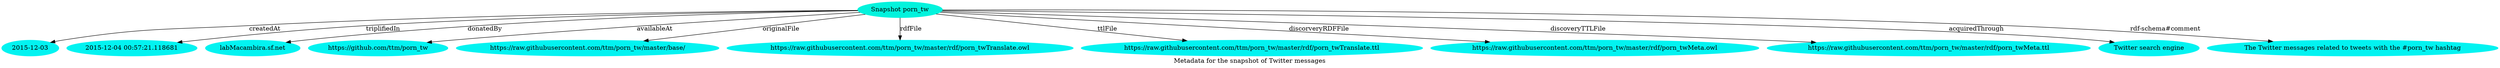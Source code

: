 digraph  {
	graph [label="Metadata for the snapshot of Twitter messages"];
	node [label="\N"];
	"Snapshot porn_tw"	 [color="#02F3DD",
		style=filled];
	4518809	 [color="#02F3F1",
		label="2015-12-03",
		style=filled];
	"Snapshot porn_tw" -> 4518809	 [label=createdAt];
	4518810	 [color="#02F3F1",
		label="2015-12-04 00:57:21.118681",
		style=filled];
	"Snapshot porn_tw" -> 4518810	 [label=triplifiedIn];
	4518811	 [color="#02F3F1",
		label="labMacambira.sf.net",
		style=filled];
	"Snapshot porn_tw" -> 4518811	 [label=donatedBy];
	4518812	 [color="#02F3F1",
		label="https://github.com/ttm/porn_tw",
		style=filled];
	"Snapshot porn_tw" -> 4518812	 [label=availableAt];
	4518813	 [color="#02F3F1",
		label="https://raw.githubusercontent.com/ttm/porn_tw/master/base/",
		style=filled];
	"Snapshot porn_tw" -> 4518813	 [label=originalFile];
	4518814	 [color="#02F3F1",
		label="https://raw.githubusercontent.com/ttm/porn_tw/master/rdf/porn_twTranslate.owl",
		style=filled];
	"Snapshot porn_tw" -> 4518814	 [label=rdfFile];
	4518815	 [color="#02F3F1",
		label="https://raw.githubusercontent.com/ttm/porn_tw/master/rdf/porn_twTranslate.ttl",
		style=filled];
	"Snapshot porn_tw" -> 4518815	 [label=ttlFile];
	4518816	 [color="#02F3F1",
		label="https://raw.githubusercontent.com/ttm/porn_tw/master/rdf/porn_twMeta.owl",
		style=filled];
	"Snapshot porn_tw" -> 4518816	 [label=discorveryRDFFile];
	4518817	 [color="#02F3F1",
		label="https://raw.githubusercontent.com/ttm/porn_tw/master/rdf/porn_twMeta.ttl",
		style=filled];
	"Snapshot porn_tw" -> 4518817	 [label=discoveryTTLFile];
	4518818	 [color="#02F3F1",
		label="Twitter search engine",
		style=filled];
	"Snapshot porn_tw" -> 4518818	 [label=acquiredThrough];
	4518819	 [color="#02F3F1",
		label="The Twitter messages related to tweets with the #porn_tw hashtag",
		style=filled];
	"Snapshot porn_tw" -> 4518819	 [label="rdf-schema#comment"];
}
